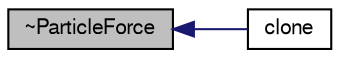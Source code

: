 digraph "~ParticleForce"
{
  bgcolor="transparent";
  edge [fontname="FreeSans",fontsize="10",labelfontname="FreeSans",labelfontsize="10"];
  node [fontname="FreeSans",fontsize="10",shape=record];
  rankdir="LR";
  Node52 [label="~ParticleForce",height=0.2,width=0.4,color="black", fillcolor="grey75", style="filled", fontcolor="black"];
  Node52 -> Node53 [dir="back",color="midnightblue",fontsize="10",style="solid",fontname="FreeSans"];
  Node53 [label="clone",height=0.2,width=0.4,color="black",URL="$a24154.html#ac7eaa8b220cc46ce90a03b7fc312138e",tooltip="Construct and return a clone. "];
}
